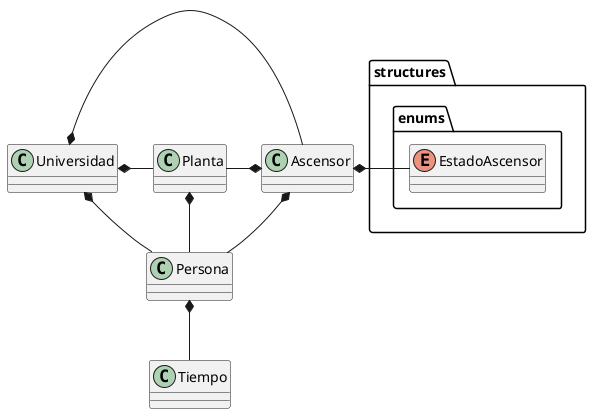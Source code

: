 @startuml modeloDelDominio

class Persona {

}

enum "structures.enums.EstadoAscensor" {
}

class Tiempo {
}


class Planta {
}


class Ascensor {
}


class Universidad {

}

Ascensor *--d Persona 
Ascensor *-u Planta 
Ascensor *- "structures.enums.EstadoAscensor" 
Universidad *- Ascensor 
Universidad *- Planta 
Universidad *- Persona 
Planta *--d Persona 
Persona *--d Tiempo 


 

@enduml